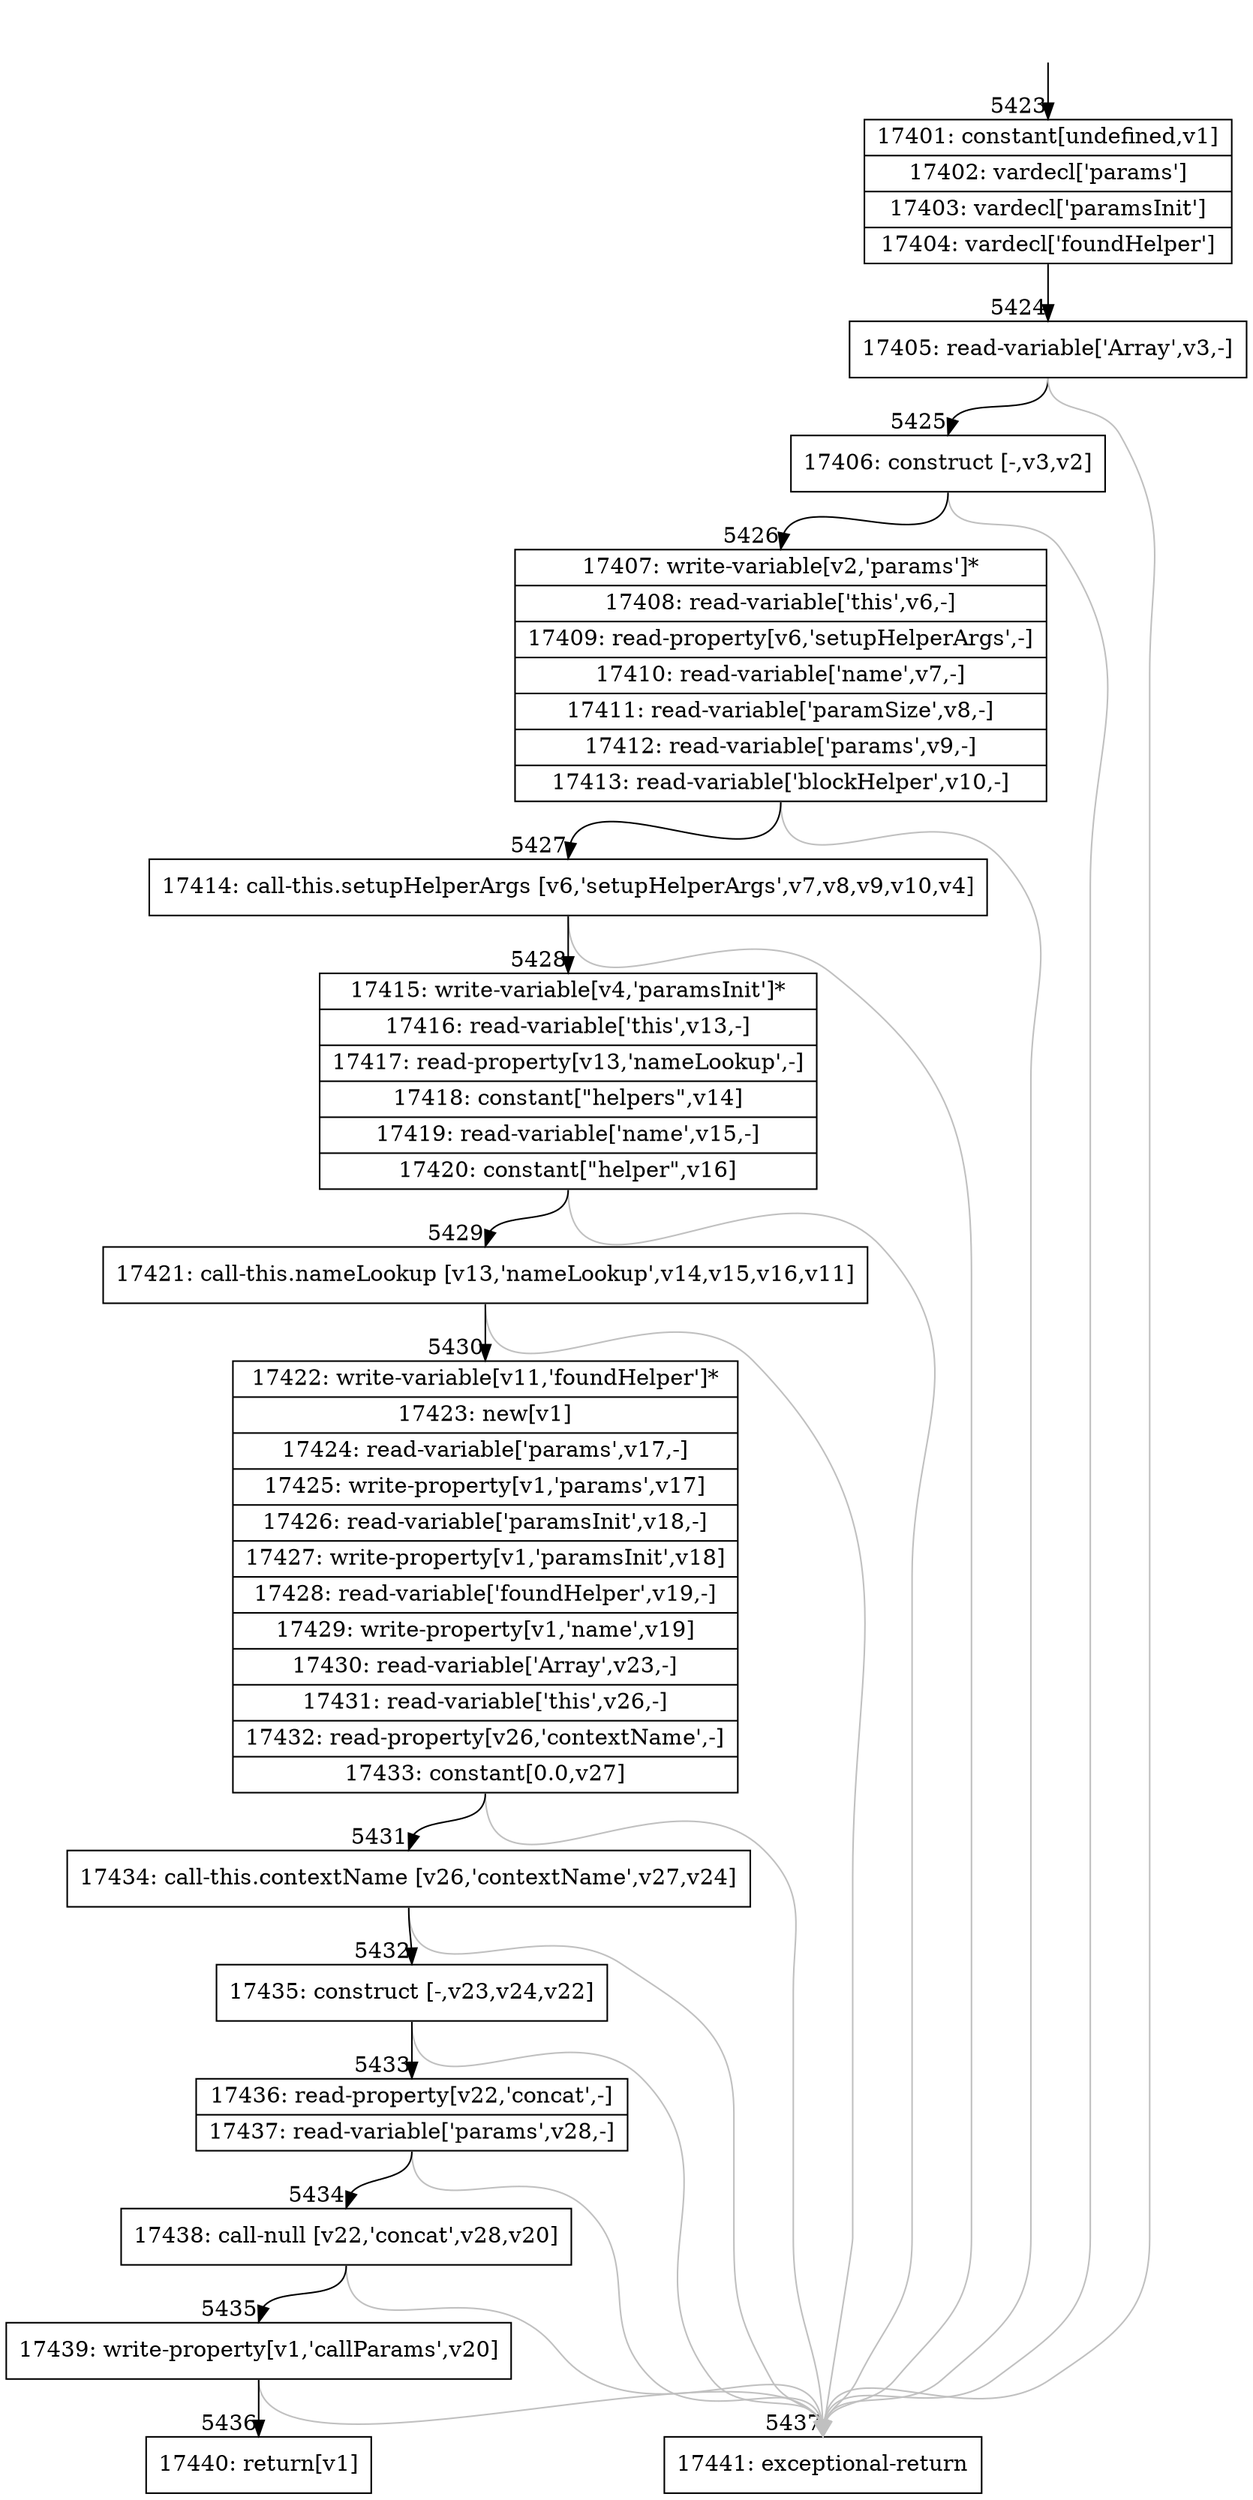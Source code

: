 digraph {
rankdir="TD"
BB_entry261[shape=none,label=""];
BB_entry261 -> BB5423 [tailport=s, headport=n, headlabel="    5423"]
BB5423 [shape=record label="{17401: constant[undefined,v1]|17402: vardecl['params']|17403: vardecl['paramsInit']|17404: vardecl['foundHelper']}" ] 
BB5423 -> BB5424 [tailport=s, headport=n, headlabel="      5424"]
BB5424 [shape=record label="{17405: read-variable['Array',v3,-]}" ] 
BB5424 -> BB5425 [tailport=s, headport=n, headlabel="      5425"]
BB5424 -> BB5437 [tailport=s, headport=n, color=gray, headlabel="      5437"]
BB5425 [shape=record label="{17406: construct [-,v3,v2]}" ] 
BB5425 -> BB5426 [tailport=s, headport=n, headlabel="      5426"]
BB5425 -> BB5437 [tailport=s, headport=n, color=gray]
BB5426 [shape=record label="{17407: write-variable[v2,'params']*|17408: read-variable['this',v6,-]|17409: read-property[v6,'setupHelperArgs',-]|17410: read-variable['name',v7,-]|17411: read-variable['paramSize',v8,-]|17412: read-variable['params',v9,-]|17413: read-variable['blockHelper',v10,-]}" ] 
BB5426 -> BB5427 [tailport=s, headport=n, headlabel="      5427"]
BB5426 -> BB5437 [tailport=s, headport=n, color=gray]
BB5427 [shape=record label="{17414: call-this.setupHelperArgs [v6,'setupHelperArgs',v7,v8,v9,v10,v4]}" ] 
BB5427 -> BB5428 [tailport=s, headport=n, headlabel="      5428"]
BB5427 -> BB5437 [tailport=s, headport=n, color=gray]
BB5428 [shape=record label="{17415: write-variable[v4,'paramsInit']*|17416: read-variable['this',v13,-]|17417: read-property[v13,'nameLookup',-]|17418: constant[\"helpers\",v14]|17419: read-variable['name',v15,-]|17420: constant[\"helper\",v16]}" ] 
BB5428 -> BB5429 [tailport=s, headport=n, headlabel="      5429"]
BB5428 -> BB5437 [tailport=s, headport=n, color=gray]
BB5429 [shape=record label="{17421: call-this.nameLookup [v13,'nameLookup',v14,v15,v16,v11]}" ] 
BB5429 -> BB5430 [tailport=s, headport=n, headlabel="      5430"]
BB5429 -> BB5437 [tailport=s, headport=n, color=gray]
BB5430 [shape=record label="{17422: write-variable[v11,'foundHelper']*|17423: new[v1]|17424: read-variable['params',v17,-]|17425: write-property[v1,'params',v17]|17426: read-variable['paramsInit',v18,-]|17427: write-property[v1,'paramsInit',v18]|17428: read-variable['foundHelper',v19,-]|17429: write-property[v1,'name',v19]|17430: read-variable['Array',v23,-]|17431: read-variable['this',v26,-]|17432: read-property[v26,'contextName',-]|17433: constant[0.0,v27]}" ] 
BB5430 -> BB5431 [tailport=s, headport=n, headlabel="      5431"]
BB5430 -> BB5437 [tailport=s, headport=n, color=gray]
BB5431 [shape=record label="{17434: call-this.contextName [v26,'contextName',v27,v24]}" ] 
BB5431 -> BB5432 [tailport=s, headport=n, headlabel="      5432"]
BB5431 -> BB5437 [tailport=s, headport=n, color=gray]
BB5432 [shape=record label="{17435: construct [-,v23,v24,v22]}" ] 
BB5432 -> BB5433 [tailport=s, headport=n, headlabel="      5433"]
BB5432 -> BB5437 [tailport=s, headport=n, color=gray]
BB5433 [shape=record label="{17436: read-property[v22,'concat',-]|17437: read-variable['params',v28,-]}" ] 
BB5433 -> BB5434 [tailport=s, headport=n, headlabel="      5434"]
BB5433 -> BB5437 [tailport=s, headport=n, color=gray]
BB5434 [shape=record label="{17438: call-null [v22,'concat',v28,v20]}" ] 
BB5434 -> BB5435 [tailport=s, headport=n, headlabel="      5435"]
BB5434 -> BB5437 [tailport=s, headport=n, color=gray]
BB5435 [shape=record label="{17439: write-property[v1,'callParams',v20]}" ] 
BB5435 -> BB5436 [tailport=s, headport=n, headlabel="      5436"]
BB5435 -> BB5437 [tailport=s, headport=n, color=gray]
BB5436 [shape=record label="{17440: return[v1]}" ] 
BB5437 [shape=record label="{17441: exceptional-return}" ] 
//#$~ 3560
}
